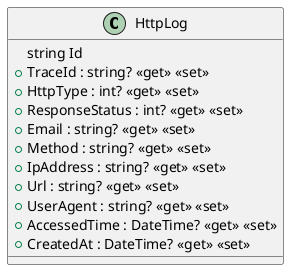@startuml
class HttpLog {
    string Id
    + TraceId : string? <<get>> <<set>>
    + HttpType : int? <<get>> <<set>>
    + ResponseStatus : int? <<get>> <<set>>
    + Email : string? <<get>> <<set>>
    + Method : string? <<get>> <<set>>
    + IpAddress : string? <<get>> <<set>>
    + Url : string? <<get>> <<set>>
    + UserAgent : string? <<get>> <<set>>
    + AccessedTime : DateTime? <<get>> <<set>>
    + CreatedAt : DateTime? <<get>> <<set>>
}
' HttpLog --> "Id" string
' HttpLog o-> "AccessedTime" DateTime
' HttpLog o-> "CreatedAt" DateTime
@enduml

